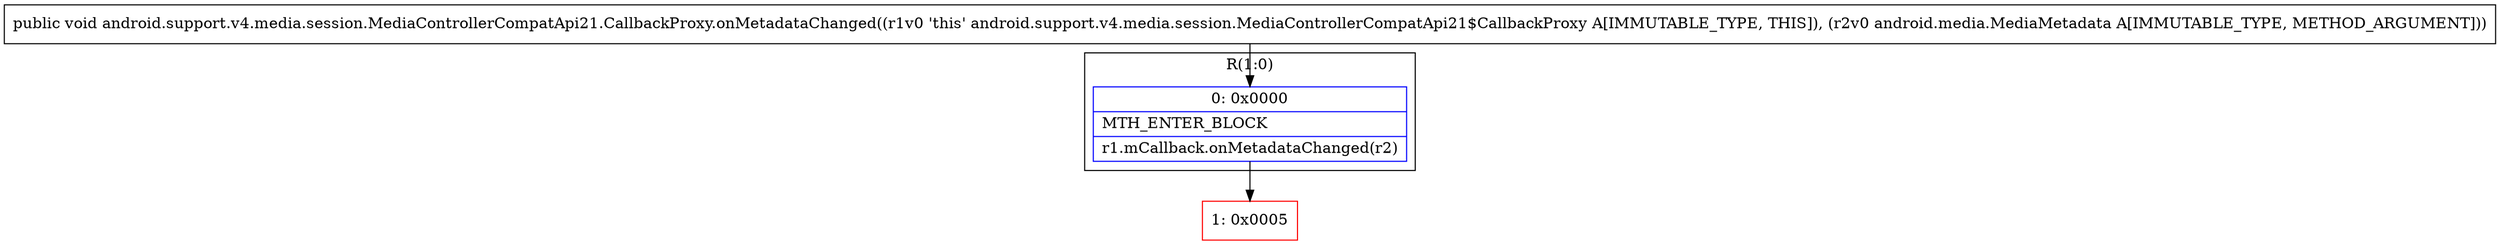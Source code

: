 digraph "CFG forandroid.support.v4.media.session.MediaControllerCompatApi21.CallbackProxy.onMetadataChanged(Landroid\/media\/MediaMetadata;)V" {
subgraph cluster_Region_1331134823 {
label = "R(1:0)";
node [shape=record,color=blue];
Node_0 [shape=record,label="{0\:\ 0x0000|MTH_ENTER_BLOCK\l|r1.mCallback.onMetadataChanged(r2)\l}"];
}
Node_1 [shape=record,color=red,label="{1\:\ 0x0005}"];
MethodNode[shape=record,label="{public void android.support.v4.media.session.MediaControllerCompatApi21.CallbackProxy.onMetadataChanged((r1v0 'this' android.support.v4.media.session.MediaControllerCompatApi21$CallbackProxy A[IMMUTABLE_TYPE, THIS]), (r2v0 android.media.MediaMetadata A[IMMUTABLE_TYPE, METHOD_ARGUMENT])) }"];
MethodNode -> Node_0;
Node_0 -> Node_1;
}

